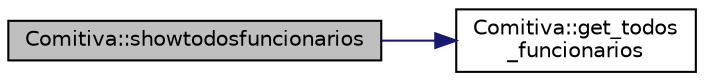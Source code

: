 digraph "Comitiva::showtodosfuncionarios"
{
 // LATEX_PDF_SIZE
  edge [fontname="Helvetica",fontsize="10",labelfontname="Helvetica",labelfontsize="10"];
  node [fontname="Helvetica",fontsize="10",shape=record];
  rankdir="LR";
  Node1 [label="Comitiva::showtodosfuncionarios",height=0.2,width=0.4,color="black", fillcolor="grey75", style="filled", fontcolor="black",tooltip="Imprime toda a informação detalhada numa tebela de dispersao com os funcionarios antigos e atuais."];
  Node1 -> Node2 [color="midnightblue",fontsize="10",style="solid",fontname="Helvetica"];
  Node2 [label="Comitiva::get_todos\l_funcionarios",height=0.2,width=0.4,color="black", fillcolor="white", style="filled",URL="$class_comitiva.html#afcfdb22c3ef3f4463d49e46932781b7d",tooltip="Retorna uma tabela de dispersao com todos os funcionarios, antigos e atuais."];
}
